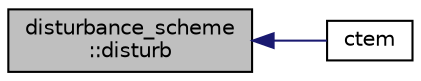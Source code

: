 digraph "disturbance_scheme::disturb"
{
 // INTERACTIVE_SVG=YES
  edge [fontname="Helvetica",fontsize="10",labelfontname="Helvetica",labelfontsize="10"];
  node [fontname="Helvetica",fontsize="10",shape=record];
  rankdir="LR";
  Node1 [label="disturbance_scheme\l::disturb",height=0.2,width=0.4,color="black", fillcolor="grey75", style="filled", fontcolor="black"];
  Node1 -> Node2 [dir="back",color="midnightblue",fontsize="10",style="solid"];
  Node2 [label="ctem",height=0.2,width=0.4,color="black", fillcolor="white", style="filled",URL="$ctem_8f90.html#ace1598599f37c24cac37dd963f23b497"];
}
